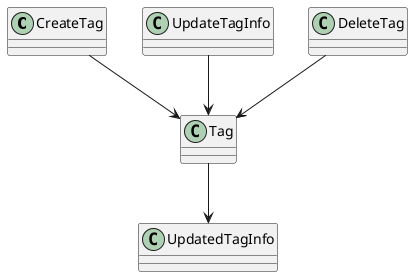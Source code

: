 @startuml
CreateTag       -down-> Tag
UpdateTagInfo   -down-> Tag
DeleteTag       -down-> Tag

Tag -down-> UpdatedTagInfo
@enduml
